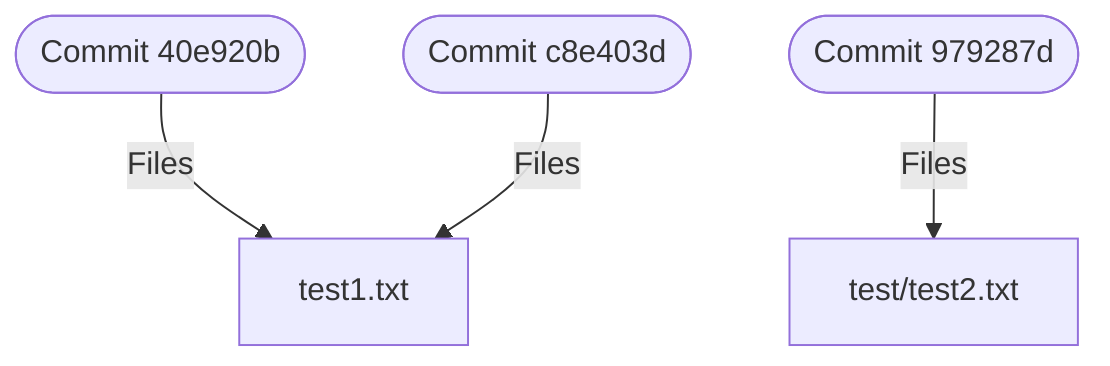 graph TD
    40e920b([Commit 40e920b]):::commit --> |Files| test1.txt
    979287d([Commit 979287d]):::commit --> |Files| test/test2.txt
    c8e403d([Commit c8e403d]):::commit --> |Files| test1.txt